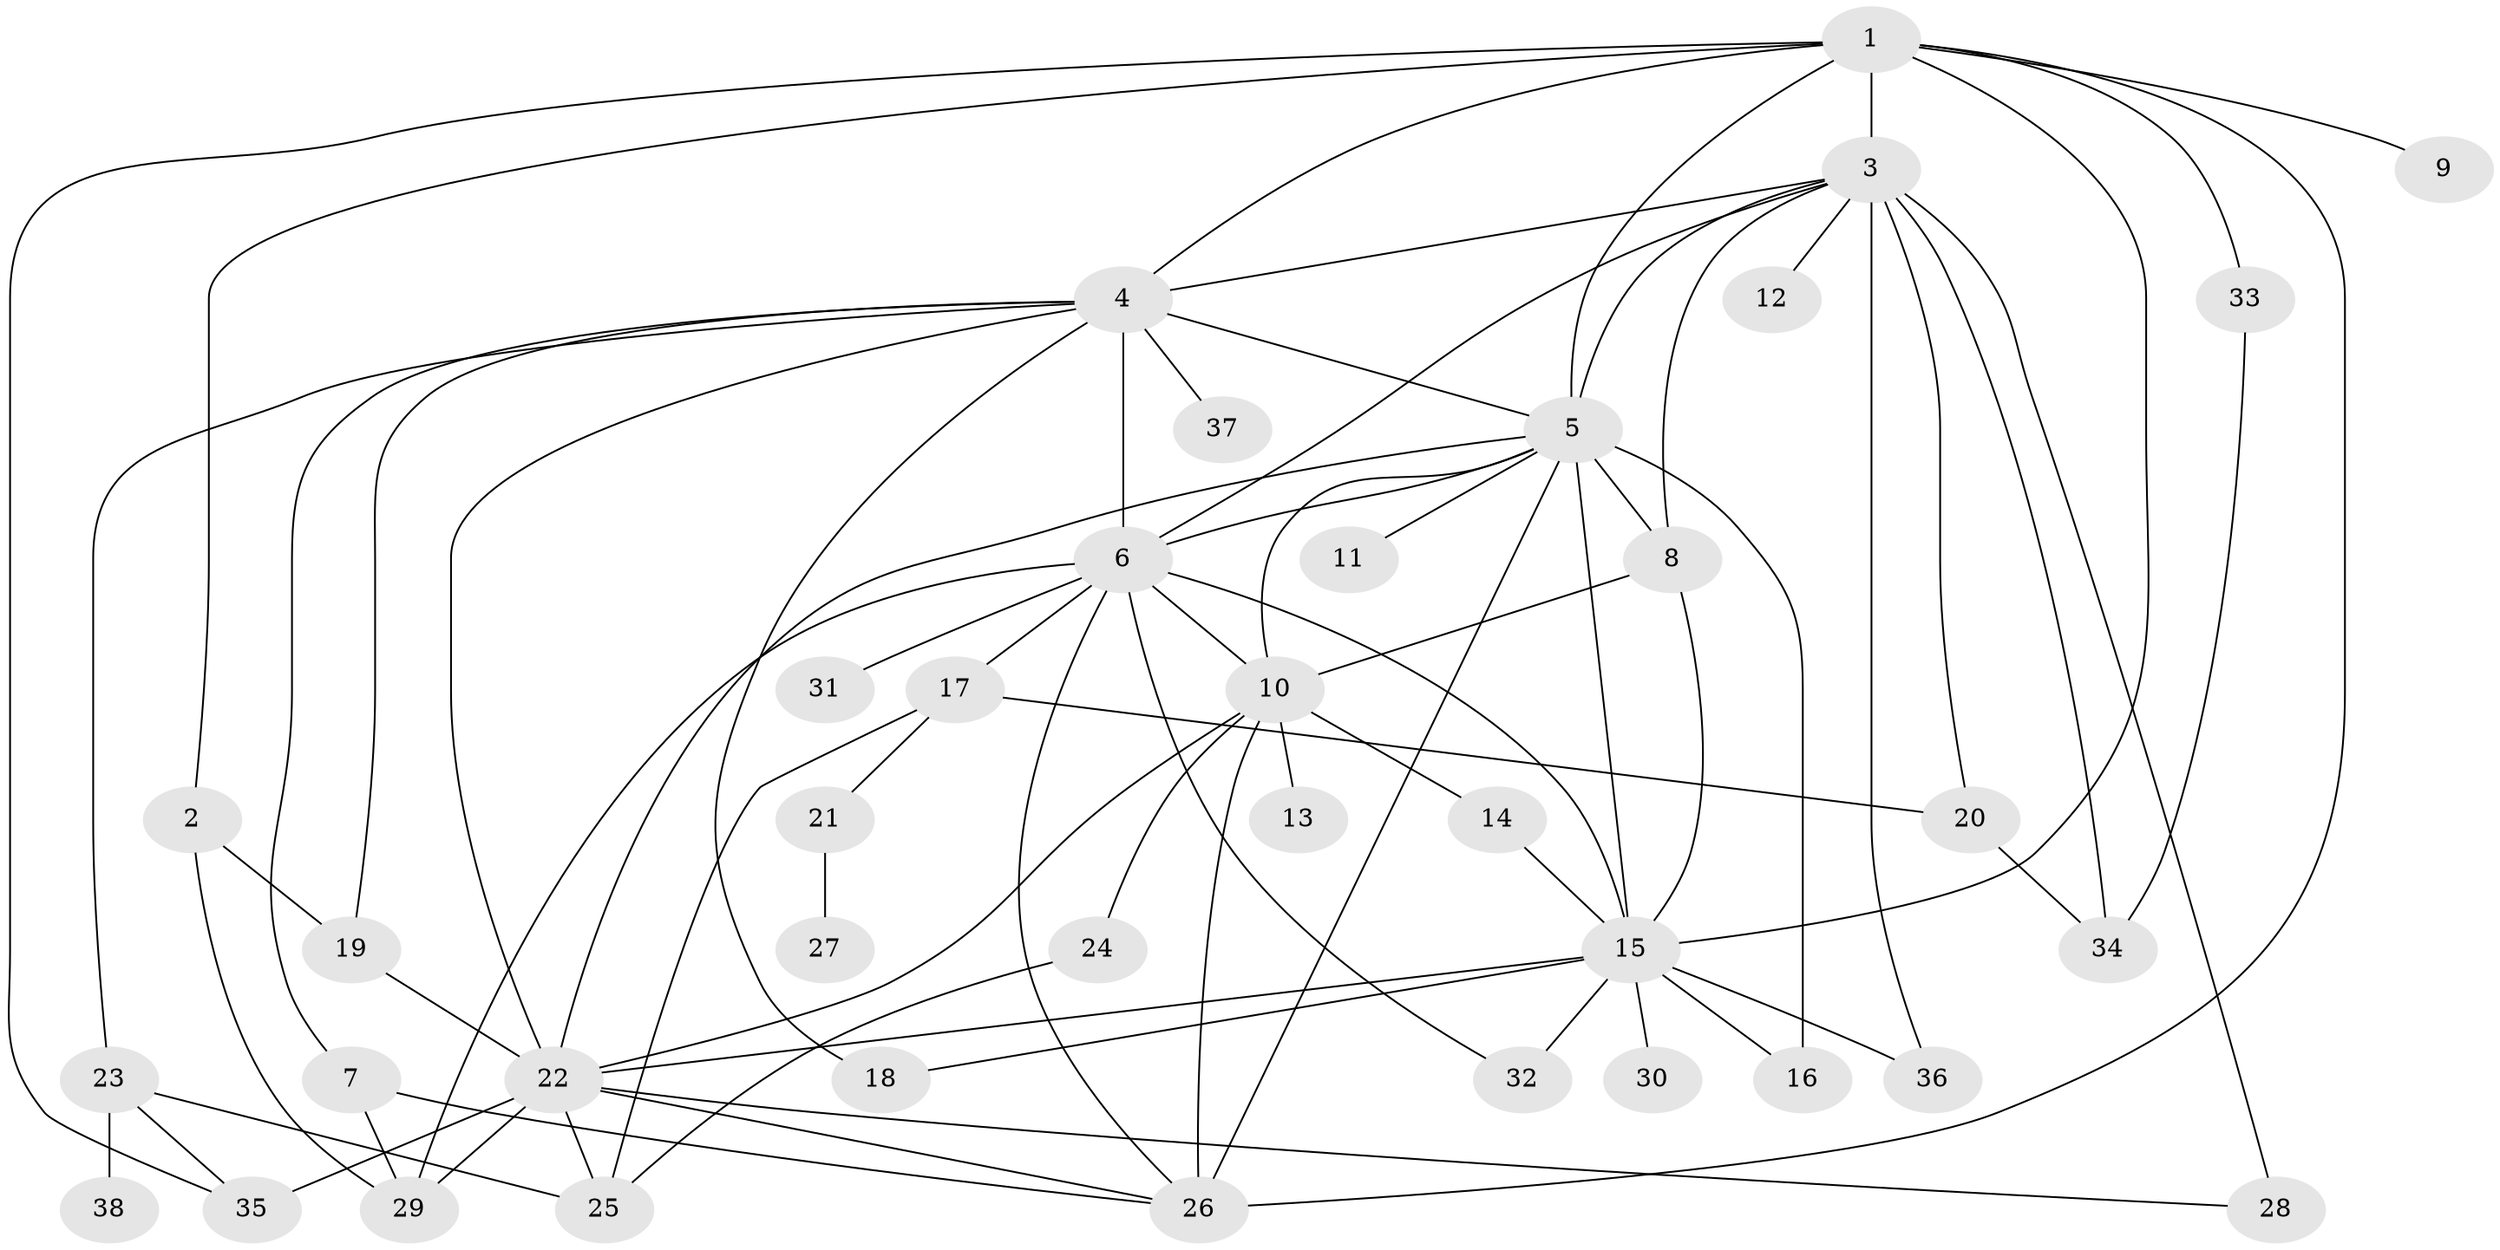 // original degree distribution, {10: 0.008333333333333333, 4: 0.06666666666666667, 15: 0.008333333333333333, 2: 0.325, 24: 0.008333333333333333, 13: 0.008333333333333333, 3: 0.08333333333333333, 8: 0.008333333333333333, 11: 0.008333333333333333, 6: 0.041666666666666664, 1: 0.38333333333333336, 14: 0.008333333333333333, 5: 0.03333333333333333, 7: 0.008333333333333333}
// Generated by graph-tools (version 1.1) at 2025/50/03/04/25 22:50:21]
// undirected, 38 vertices, 75 edges
graph export_dot {
  node [color=gray90,style=filled];
  1;
  2;
  3;
  4;
  5;
  6;
  7;
  8;
  9;
  10;
  11;
  12;
  13;
  14;
  15;
  16;
  17;
  18;
  19;
  20;
  21;
  22;
  23;
  24;
  25;
  26;
  27;
  28;
  29;
  30;
  31;
  32;
  33;
  34;
  35;
  36;
  37;
  38;
  1 -- 2 [weight=1.0];
  1 -- 3 [weight=1.0];
  1 -- 4 [weight=1.0];
  1 -- 5 [weight=2.0];
  1 -- 9 [weight=1.0];
  1 -- 15 [weight=1.0];
  1 -- 26 [weight=2.0];
  1 -- 33 [weight=1.0];
  1 -- 35 [weight=1.0];
  2 -- 19 [weight=1.0];
  2 -- 29 [weight=1.0];
  3 -- 4 [weight=1.0];
  3 -- 5 [weight=1.0];
  3 -- 6 [weight=2.0];
  3 -- 8 [weight=1.0];
  3 -- 12 [weight=1.0];
  3 -- 20 [weight=1.0];
  3 -- 28 [weight=4.0];
  3 -- 34 [weight=1.0];
  3 -- 36 [weight=1.0];
  4 -- 5 [weight=1.0];
  4 -- 6 [weight=12.0];
  4 -- 7 [weight=1.0];
  4 -- 18 [weight=1.0];
  4 -- 19 [weight=1.0];
  4 -- 22 [weight=1.0];
  4 -- 23 [weight=1.0];
  4 -- 37 [weight=1.0];
  5 -- 6 [weight=2.0];
  5 -- 8 [weight=1.0];
  5 -- 10 [weight=1.0];
  5 -- 11 [weight=1.0];
  5 -- 15 [weight=1.0];
  5 -- 16 [weight=4.0];
  5 -- 22 [weight=1.0];
  5 -- 26 [weight=1.0];
  6 -- 10 [weight=1.0];
  6 -- 15 [weight=1.0];
  6 -- 17 [weight=1.0];
  6 -- 26 [weight=1.0];
  6 -- 29 [weight=1.0];
  6 -- 31 [weight=1.0];
  6 -- 32 [weight=1.0];
  7 -- 26 [weight=1.0];
  7 -- 29 [weight=1.0];
  8 -- 10 [weight=3.0];
  8 -- 15 [weight=1.0];
  10 -- 13 [weight=1.0];
  10 -- 14 [weight=1.0];
  10 -- 22 [weight=1.0];
  10 -- 24 [weight=1.0];
  10 -- 26 [weight=1.0];
  14 -- 15 [weight=1.0];
  15 -- 16 [weight=1.0];
  15 -- 18 [weight=1.0];
  15 -- 22 [weight=1.0];
  15 -- 30 [weight=1.0];
  15 -- 32 [weight=2.0];
  15 -- 36 [weight=1.0];
  17 -- 20 [weight=1.0];
  17 -- 21 [weight=1.0];
  17 -- 25 [weight=1.0];
  19 -- 22 [weight=2.0];
  20 -- 34 [weight=1.0];
  21 -- 27 [weight=1.0];
  22 -- 25 [weight=1.0];
  22 -- 26 [weight=1.0];
  22 -- 28 [weight=1.0];
  22 -- 29 [weight=1.0];
  22 -- 35 [weight=2.0];
  23 -- 25 [weight=1.0];
  23 -- 35 [weight=1.0];
  23 -- 38 [weight=1.0];
  24 -- 25 [weight=1.0];
  33 -- 34 [weight=1.0];
}
